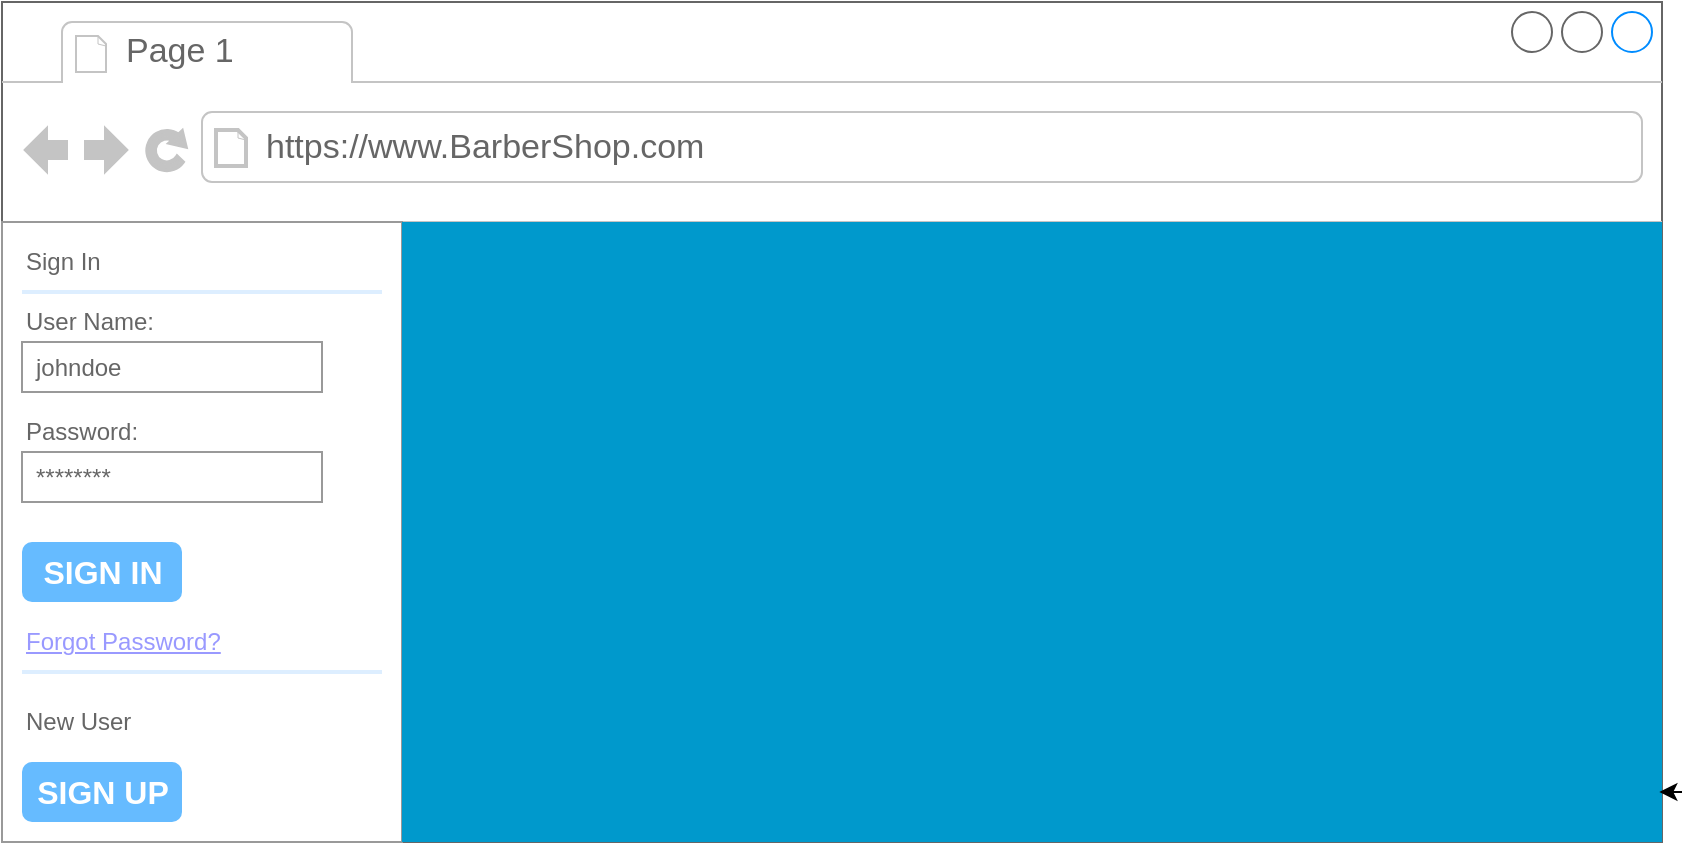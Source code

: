 <mxfile version="14.6.12" type="github">
  <diagram id="CZ2MF3NDUHEG7JQgw2JQ" name="Page-1">
    <mxGraphModel dx="942" dy="614" grid="1" gridSize="10" guides="1" tooltips="1" connect="1" arrows="1" fold="1" page="1" pageScale="1" pageWidth="827" pageHeight="1169" math="0" shadow="0">
      <root>
        <mxCell id="0" />
        <mxCell id="1" parent="0" />
        <mxCell id="JEwpR79MPoA-WKV8Z6C1-2" value="" style="strokeWidth=1;shadow=0;dashed=0;align=center;html=1;shape=mxgraph.mockup.containers.browserWindow;rSize=0;strokeColor=#666666;strokeColor2=#008cff;strokeColor3=#c4c4c4;mainText=,;recursiveResize=0;" vertex="1" parent="1">
          <mxGeometry y="120" width="830" height="420" as="geometry" />
        </mxCell>
        <mxCell id="JEwpR79MPoA-WKV8Z6C1-3" value="Page 1" style="strokeWidth=1;shadow=0;dashed=0;align=center;html=1;shape=mxgraph.mockup.containers.anchor;fontSize=17;fontColor=#666666;align=left;" vertex="1" parent="JEwpR79MPoA-WKV8Z6C1-2">
          <mxGeometry x="60" y="12" width="110" height="26" as="geometry" />
        </mxCell>
        <mxCell id="JEwpR79MPoA-WKV8Z6C1-4" value="https://www.BarberShop.com" style="strokeWidth=1;shadow=0;dashed=0;align=center;html=1;shape=mxgraph.mockup.containers.anchor;rSize=0;fontSize=17;fontColor=#666666;align=left;" vertex="1" parent="JEwpR79MPoA-WKV8Z6C1-2">
          <mxGeometry x="130" y="60" width="250" height="26" as="geometry" />
        </mxCell>
        <mxCell id="JEwpR79MPoA-WKV8Z6C1-6" value="" style="strokeWidth=1;shadow=0;dashed=0;align=center;html=1;shape=mxgraph.mockup.forms.rrect;rSize=0;strokeColor=#999999;fillColor=#ffffff;" vertex="1" parent="JEwpR79MPoA-WKV8Z6C1-2">
          <mxGeometry y="110" width="200" height="310" as="geometry" />
        </mxCell>
        <mxCell id="JEwpR79MPoA-WKV8Z6C1-7" value="Sign In" style="strokeWidth=1;shadow=0;dashed=0;align=center;html=1;shape=mxgraph.mockup.forms.anchor;fontSize=12;fontColor=#666666;align=left;resizeWidth=1;spacingLeft=0;" vertex="1" parent="JEwpR79MPoA-WKV8Z6C1-6">
          <mxGeometry width="100" height="20" relative="1" as="geometry">
            <mxPoint x="10" y="10" as="offset" />
          </mxGeometry>
        </mxCell>
        <mxCell id="JEwpR79MPoA-WKV8Z6C1-8" value="" style="shape=line;strokeColor=#ddeeff;strokeWidth=2;html=1;resizeWidth=1;" vertex="1" parent="JEwpR79MPoA-WKV8Z6C1-6">
          <mxGeometry width="180" height="10" relative="1" as="geometry">
            <mxPoint x="10" y="30" as="offset" />
          </mxGeometry>
        </mxCell>
        <mxCell id="JEwpR79MPoA-WKV8Z6C1-9" value="User Name:" style="strokeWidth=1;shadow=0;dashed=0;align=center;html=1;shape=mxgraph.mockup.forms.anchor;fontSize=12;fontColor=#666666;align=left;resizeWidth=1;spacingLeft=0;" vertex="1" parent="JEwpR79MPoA-WKV8Z6C1-6">
          <mxGeometry width="100" height="20" relative="1" as="geometry">
            <mxPoint x="10" y="40" as="offset" />
          </mxGeometry>
        </mxCell>
        <mxCell id="JEwpR79MPoA-WKV8Z6C1-10" value="johndoe" style="strokeWidth=1;shadow=0;dashed=0;align=center;html=1;shape=mxgraph.mockup.forms.rrect;rSize=0;strokeColor=#999999;fontColor=#666666;align=left;spacingLeft=5;resizeWidth=1;" vertex="1" parent="JEwpR79MPoA-WKV8Z6C1-6">
          <mxGeometry width="150" height="25" relative="1" as="geometry">
            <mxPoint x="10" y="60" as="offset" />
          </mxGeometry>
        </mxCell>
        <mxCell id="JEwpR79MPoA-WKV8Z6C1-11" value="Password:" style="strokeWidth=1;shadow=0;dashed=0;align=center;html=1;shape=mxgraph.mockup.forms.anchor;fontSize=12;fontColor=#666666;align=left;resizeWidth=1;spacingLeft=0;" vertex="1" parent="JEwpR79MPoA-WKV8Z6C1-6">
          <mxGeometry width="100" height="20" relative="1" as="geometry">
            <mxPoint x="10" y="95" as="offset" />
          </mxGeometry>
        </mxCell>
        <mxCell id="JEwpR79MPoA-WKV8Z6C1-12" value="********" style="strokeWidth=1;shadow=0;dashed=0;align=center;html=1;shape=mxgraph.mockup.forms.rrect;rSize=0;strokeColor=#999999;fontColor=#666666;align=left;spacingLeft=5;resizeWidth=1;" vertex="1" parent="JEwpR79MPoA-WKV8Z6C1-6">
          <mxGeometry width="150" height="25" relative="1" as="geometry">
            <mxPoint x="10" y="115" as="offset" />
          </mxGeometry>
        </mxCell>
        <mxCell id="JEwpR79MPoA-WKV8Z6C1-13" value="SIGN IN" style="strokeWidth=1;shadow=0;dashed=0;align=center;html=1;shape=mxgraph.mockup.forms.rrect;rSize=5;strokeColor=none;fontColor=#ffffff;fillColor=#66bbff;fontSize=16;fontStyle=1;" vertex="1" parent="JEwpR79MPoA-WKV8Z6C1-6">
          <mxGeometry y="1" width="80" height="30" relative="1" as="geometry">
            <mxPoint x="10" y="-150" as="offset" />
          </mxGeometry>
        </mxCell>
        <mxCell id="JEwpR79MPoA-WKV8Z6C1-14" value="Forgot Password?" style="strokeWidth=1;shadow=0;dashed=0;align=center;html=1;shape=mxgraph.mockup.forms.anchor;fontSize=12;fontColor=#9999ff;align=left;spacingLeft=0;fontStyle=4;resizeWidth=1;" vertex="1" parent="JEwpR79MPoA-WKV8Z6C1-6">
          <mxGeometry y="1" width="150" height="20" relative="1" as="geometry">
            <mxPoint x="10" y="-110" as="offset" />
          </mxGeometry>
        </mxCell>
        <mxCell id="JEwpR79MPoA-WKV8Z6C1-15" value="" style="shape=line;strokeColor=#ddeeff;strokeWidth=2;html=1;resizeWidth=1;" vertex="1" parent="JEwpR79MPoA-WKV8Z6C1-6">
          <mxGeometry y="1" width="180" height="10" relative="1" as="geometry">
            <mxPoint x="10" y="-90" as="offset" />
          </mxGeometry>
        </mxCell>
        <mxCell id="JEwpR79MPoA-WKV8Z6C1-16" value="New User" style="strokeWidth=1;shadow=0;dashed=0;align=center;html=1;shape=mxgraph.mockup.forms.anchor;fontSize=12;fontColor=#666666;align=left;spacingLeft=0;resizeWidth=1;" vertex="1" parent="JEwpR79MPoA-WKV8Z6C1-6">
          <mxGeometry y="1" width="150" height="20" relative="1" as="geometry">
            <mxPoint x="10" y="-70" as="offset" />
          </mxGeometry>
        </mxCell>
        <mxCell id="JEwpR79MPoA-WKV8Z6C1-17" value="SIGN UP" style="strokeWidth=1;shadow=0;dashed=0;align=center;html=1;shape=mxgraph.mockup.forms.rrect;rSize=5;strokeColor=none;fontColor=#ffffff;fillColor=#66bbff;fontSize=16;fontStyle=1;" vertex="1" parent="JEwpR79MPoA-WKV8Z6C1-6">
          <mxGeometry y="1" width="80" height="30" relative="1" as="geometry">
            <mxPoint x="10" y="-40" as="offset" />
          </mxGeometry>
        </mxCell>
        <mxCell id="JEwpR79MPoA-WKV8Z6C1-25" value="" style="verticalLabelPosition=bottom;verticalAlign=top;html=1;shadow=0;dashed=0;strokeWidth=1;strokeColor=none;shape=rect;fillColor=#0099cc;" vertex="1" parent="JEwpR79MPoA-WKV8Z6C1-2">
          <mxGeometry x="200" y="110" width="630" height="310" as="geometry" />
        </mxCell>
        <mxCell id="JEwpR79MPoA-WKV8Z6C1-27" style="edgeStyle=orthogonalEdgeStyle;rounded=0;orthogonalLoop=1;jettySize=auto;html=1;entryX=0.998;entryY=0.919;entryDx=0;entryDy=0;entryPerimeter=0;" edge="1" parent="JEwpR79MPoA-WKV8Z6C1-2" target="JEwpR79MPoA-WKV8Z6C1-25">
          <mxGeometry relative="1" as="geometry">
            <mxPoint x="840" y="395" as="sourcePoint" />
          </mxGeometry>
        </mxCell>
      </root>
    </mxGraphModel>
  </diagram>
</mxfile>
